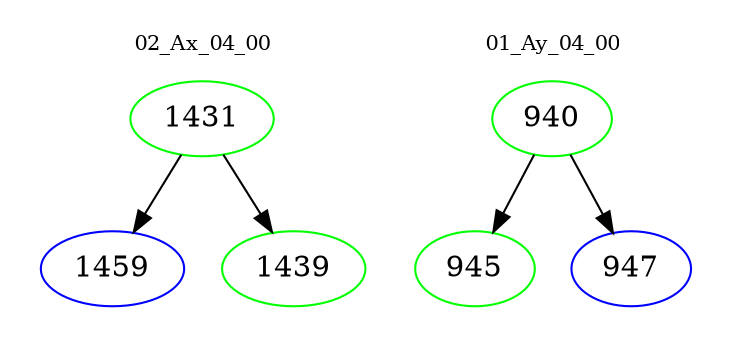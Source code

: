 digraph{
subgraph cluster_0 {
color = white
label = "02_Ax_04_00";
fontsize=10;
T0_1431 [label="1431", color="green"]
T0_1431 -> T0_1459 [color="black"]
T0_1459 [label="1459", color="blue"]
T0_1431 -> T0_1439 [color="black"]
T0_1439 [label="1439", color="green"]
}
subgraph cluster_1 {
color = white
label = "01_Ay_04_00";
fontsize=10;
T1_940 [label="940", color="green"]
T1_940 -> T1_945 [color="black"]
T1_945 [label="945", color="green"]
T1_940 -> T1_947 [color="black"]
T1_947 [label="947", color="blue"]
}
}
